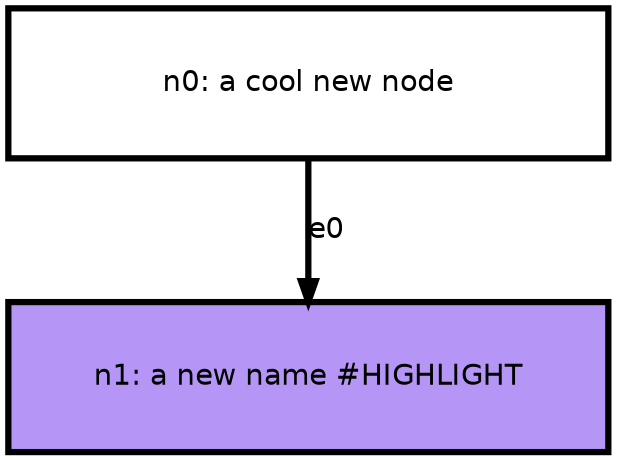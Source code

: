 digraph {

    graph [fontname = "helvetica" rankdir=TB ranksep=0.75 nodesep=0.5];
    node [fontname = "helvetica" style="filled" shape=box height=1 width=4.0 penwidth=3];
    edge [fontname = "helvetica" penwidth=3 color="#000000"];

    "n0" [label="n0: a cool new node" fillcolor="#FFFFFF" color="#000000" fontcolor="#000000"];
    "n1" [label="n1: a new name #HIGHLIGHT" fillcolor="#B596F6" color="#000000" fontcolor="#000000"];

    "n0" -> "n1" [label="e0"];

}